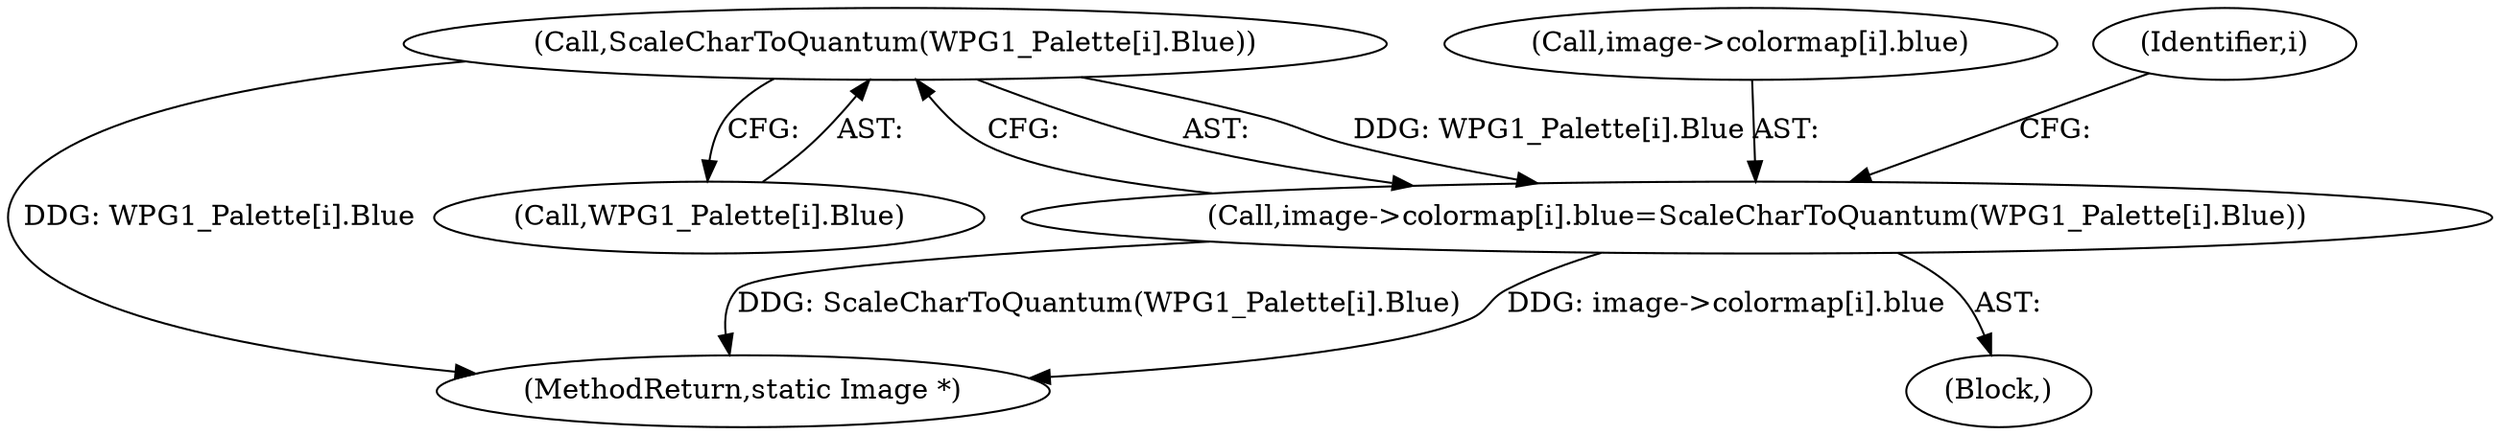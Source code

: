 digraph "0_ImageMagick_bef1e4f637d8f665bc133a9c6d30df08d983bc3a@array" {
"1000873" [label="(Call,ScaleCharToQuantum(WPG1_Palette[i].Blue))"];
"1000865" [label="(Call,image->colormap[i].blue=ScaleCharToQuantum(WPG1_Palette[i].Blue))"];
"1000866" [label="(Call,image->colormap[i].blue)"];
"1001928" [label="(MethodReturn,static Image *)"];
"1000873" [label="(Call,ScaleCharToQuantum(WPG1_Palette[i].Blue))"];
"1000835" [label="(Identifier,i)"];
"1000836" [label="(Block,)"];
"1000874" [label="(Call,WPG1_Palette[i].Blue)"];
"1000865" [label="(Call,image->colormap[i].blue=ScaleCharToQuantum(WPG1_Palette[i].Blue))"];
"1000873" -> "1000865"  [label="AST: "];
"1000873" -> "1000874"  [label="CFG: "];
"1000874" -> "1000873"  [label="AST: "];
"1000865" -> "1000873"  [label="CFG: "];
"1000873" -> "1001928"  [label="DDG: WPG1_Palette[i].Blue"];
"1000873" -> "1000865"  [label="DDG: WPG1_Palette[i].Blue"];
"1000865" -> "1000836"  [label="AST: "];
"1000866" -> "1000865"  [label="AST: "];
"1000835" -> "1000865"  [label="CFG: "];
"1000865" -> "1001928"  [label="DDG: image->colormap[i].blue"];
"1000865" -> "1001928"  [label="DDG: ScaleCharToQuantum(WPG1_Palette[i].Blue)"];
}

